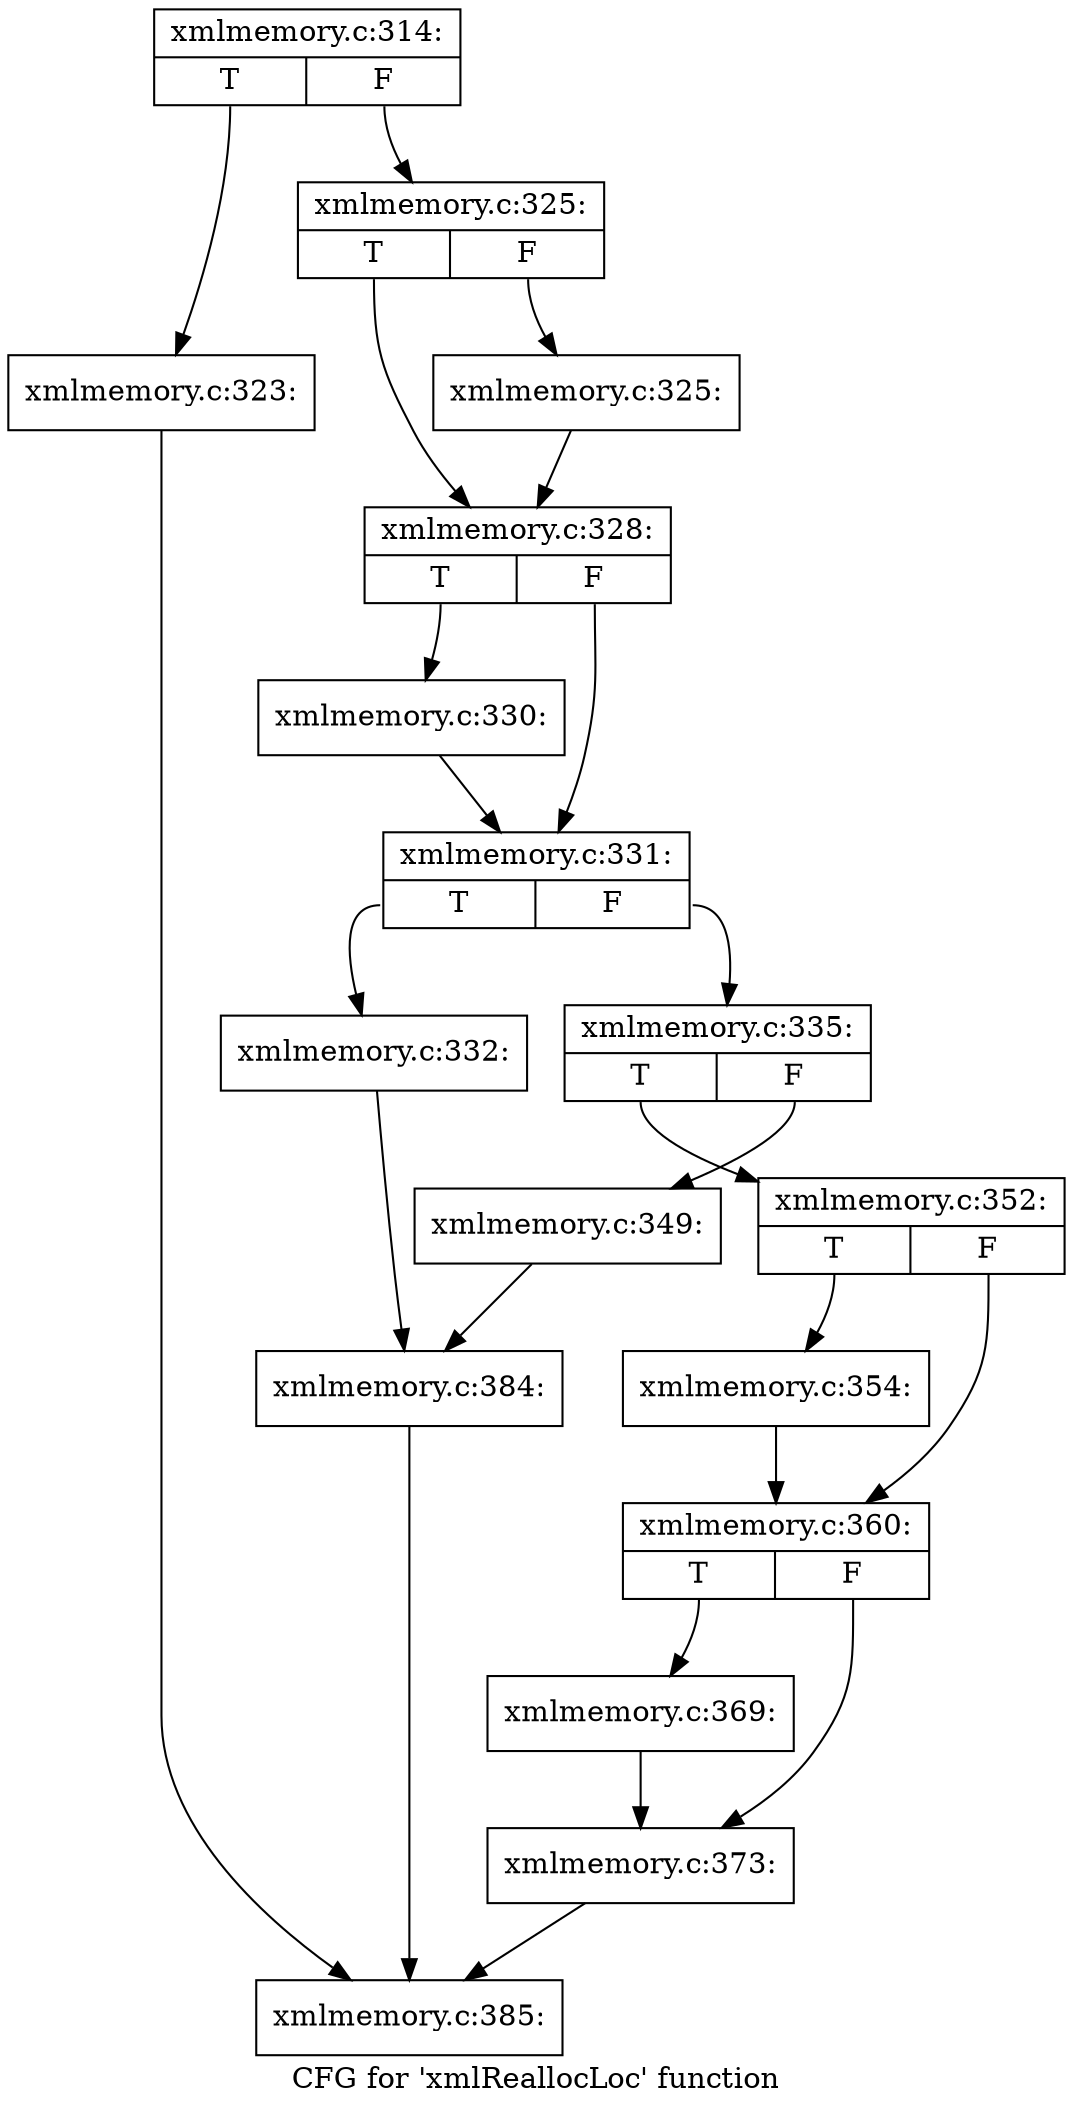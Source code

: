 digraph "CFG for 'xmlReallocLoc' function" {
	label="CFG for 'xmlReallocLoc' function";

	Node0x4b463e0 [shape=record,label="{xmlmemory.c:314:|{<s0>T|<s1>F}}"];
	Node0x4b463e0:s0 -> Node0x4b4ceb0;
	Node0x4b463e0:s1 -> Node0x4b4cf00;
	Node0x4b4ceb0 [shape=record,label="{xmlmemory.c:323:}"];
	Node0x4b4ceb0 -> Node0x4b479b0;
	Node0x4b4cf00 [shape=record,label="{xmlmemory.c:325:|{<s0>T|<s1>F}}"];
	Node0x4b4cf00:s0 -> Node0x4b4d650;
	Node0x4b4cf00:s1 -> Node0x4b4d600;
	Node0x4b4d600 [shape=record,label="{xmlmemory.c:325:}"];
	Node0x4b4d600 -> Node0x4b4d650;
	Node0x4b4d650 [shape=record,label="{xmlmemory.c:328:|{<s0>T|<s1>F}}"];
	Node0x4b4d650:s0 -> Node0x4b4df90;
	Node0x4b4d650:s1 -> Node0x4b4dfe0;
	Node0x4b4df90 [shape=record,label="{xmlmemory.c:330:}"];
	Node0x4b4df90 -> Node0x4b4dfe0;
	Node0x4b4dfe0 [shape=record,label="{xmlmemory.c:331:|{<s0>T|<s1>F}}"];
	Node0x4b4dfe0:s0 -> Node0x4b4e4c0;
	Node0x4b4dfe0:s1 -> Node0x4b4e510;
	Node0x4b4e4c0 [shape=record,label="{xmlmemory.c:332:}"];
	Node0x4b4e4c0 -> Node0x4b4f210;
	Node0x4b4e510 [shape=record,label="{xmlmemory.c:335:|{<s0>T|<s1>F}}"];
	Node0x4b4e510:s0 -> Node0x4b50d60;
	Node0x4b4e510:s1 -> Node0x4b50a30;
	Node0x4b50a30 [shape=record,label="{xmlmemory.c:349:}"];
	Node0x4b50a30 -> Node0x4b4f210;
	Node0x4b50d60 [shape=record,label="{xmlmemory.c:352:|{<s0>T|<s1>F}}"];
	Node0x4b50d60:s0 -> Node0x4b51280;
	Node0x4b50d60:s1 -> Node0x4b514f0;
	Node0x4b51280 [shape=record,label="{xmlmemory.c:354:}"];
	Node0x4b51280 -> Node0x4b514f0;
	Node0x4b514f0 [shape=record,label="{xmlmemory.c:360:|{<s0>T|<s1>F}}"];
	Node0x4b514f0:s0 -> Node0x4b53690;
	Node0x4b514f0:s1 -> Node0x4b536e0;
	Node0x4b53690 [shape=record,label="{xmlmemory.c:369:}"];
	Node0x4b53690 -> Node0x4b536e0;
	Node0x4b536e0 [shape=record,label="{xmlmemory.c:373:}"];
	Node0x4b536e0 -> Node0x4b479b0;
	Node0x4b4f210 [shape=record,label="{xmlmemory.c:384:}"];
	Node0x4b4f210 -> Node0x4b479b0;
	Node0x4b479b0 [shape=record,label="{xmlmemory.c:385:}"];
}
